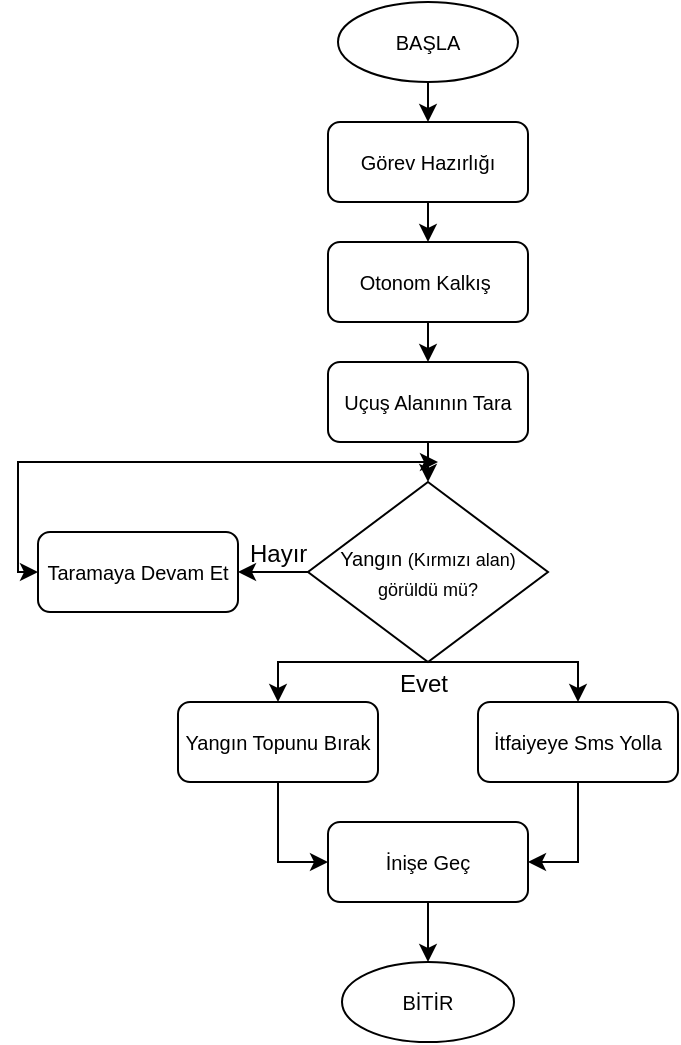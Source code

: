 <mxfile version="16.6.5" type="github">
  <diagram id="C5RBs43oDa-KdzZeNtuy" name="Page-1">
    <mxGraphModel dx="1645" dy="581" grid="1" gridSize="10" guides="1" tooltips="1" connect="1" arrows="1" fold="1" page="1" pageScale="1" pageWidth="827" pageHeight="1169" math="0" shadow="0">
      <root>
        <mxCell id="WIyWlLk6GJQsqaUBKTNV-0" />
        <mxCell id="WIyWlLk6GJQsqaUBKTNV-1" parent="WIyWlLk6GJQsqaUBKTNV-0" />
        <mxCell id="3Wca_gVqtnT1EBq70O5_-0" value="&lt;font style=&quot;font-size: 10px&quot;&gt;BAŞLA&lt;/font&gt;" style="ellipse;whiteSpace=wrap;html=1;" parent="WIyWlLk6GJQsqaUBKTNV-1" vertex="1">
          <mxGeometry x="290" y="10" width="90" height="40" as="geometry" />
        </mxCell>
        <mxCell id="3Wca_gVqtnT1EBq70O5_-3" value="&lt;font style=&quot;font-size: 10px&quot;&gt;BİTİR&lt;/font&gt;" style="ellipse;whiteSpace=wrap;html=1;" parent="WIyWlLk6GJQsqaUBKTNV-1" vertex="1">
          <mxGeometry x="292" y="490" width="86" height="40" as="geometry" />
        </mxCell>
        <mxCell id="3Wca_gVqtnT1EBq70O5_-4" value="&lt;font style=&quot;font-size: 10px&quot;&gt;Görev Hazırlığı&lt;/font&gt;" style="rounded=1;whiteSpace=wrap;html=1;" parent="WIyWlLk6GJQsqaUBKTNV-1" vertex="1">
          <mxGeometry x="285" y="70" width="100" height="40" as="geometry" />
        </mxCell>
        <mxCell id="3Wca_gVqtnT1EBq70O5_-6" value="&lt;font style=&quot;font-size: 10px&quot;&gt;Otonom Kalkış&amp;nbsp;&lt;/font&gt;" style="rounded=1;whiteSpace=wrap;html=1;" parent="WIyWlLk6GJQsqaUBKTNV-1" vertex="1">
          <mxGeometry x="285" y="130" width="100" height="40" as="geometry" />
        </mxCell>
        <mxCell id="3Wca_gVqtnT1EBq70O5_-7" value="&lt;font style=&quot;font-size: 10px&quot;&gt;Uçuş Alanının Tara&lt;/font&gt;" style="rounded=1;whiteSpace=wrap;html=1;" parent="WIyWlLk6GJQsqaUBKTNV-1" vertex="1">
          <mxGeometry x="285" y="190" width="100" height="40" as="geometry" />
        </mxCell>
        <mxCell id="3Wca_gVqtnT1EBq70O5_-8" value="&lt;font style=&quot;font-size: 10px&quot;&gt;Yangın &lt;/font&gt;&lt;font style=&quot;font-size: 9px&quot;&gt;(Kırmızı alan)&lt;br&gt;görüldü mü?&lt;br&gt;&lt;/font&gt;" style="rhombus;whiteSpace=wrap;html=1;" parent="WIyWlLk6GJQsqaUBKTNV-1" vertex="1">
          <mxGeometry x="275" y="250" width="120" height="90" as="geometry" />
        </mxCell>
        <mxCell id="3Wca_gVqtnT1EBq70O5_-10" value="&lt;font style=&quot;font-size: 10px&quot;&gt;Taramaya Devam Et&lt;/font&gt;" style="rounded=1;whiteSpace=wrap;html=1;" parent="WIyWlLk6GJQsqaUBKTNV-1" vertex="1">
          <mxGeometry x="140" y="275" width="100" height="40" as="geometry" />
        </mxCell>
        <mxCell id="3Wca_gVqtnT1EBq70O5_-11" value="&lt;span style=&quot;font-size: 10px&quot;&gt;Yangın Topunu Bırak&lt;/span&gt;" style="rounded=1;whiteSpace=wrap;html=1;" parent="WIyWlLk6GJQsqaUBKTNV-1" vertex="1">
          <mxGeometry x="210" y="360" width="100" height="40" as="geometry" />
        </mxCell>
        <mxCell id="3Wca_gVqtnT1EBq70O5_-12" value="&lt;span style=&quot;font-size: 10px&quot;&gt;İtfaiyeye Sms Yolla&lt;/span&gt;" style="rounded=1;whiteSpace=wrap;html=1;" parent="WIyWlLk6GJQsqaUBKTNV-1" vertex="1">
          <mxGeometry x="360" y="360" width="100" height="40" as="geometry" />
        </mxCell>
        <mxCell id="3Wca_gVqtnT1EBq70O5_-13" value="&lt;font style=&quot;font-size: 10px&quot;&gt;İnişe Geç&lt;/font&gt;" style="rounded=1;whiteSpace=wrap;html=1;" parent="WIyWlLk6GJQsqaUBKTNV-1" vertex="1">
          <mxGeometry x="285" y="420" width="100" height="40" as="geometry" />
        </mxCell>
        <mxCell id="3Wca_gVqtnT1EBq70O5_-14" value="" style="endArrow=classic;html=1;rounded=0;fontSize=10;exitX=0.5;exitY=1;exitDx=0;exitDy=0;entryX=0.5;entryY=0;entryDx=0;entryDy=0;" parent="WIyWlLk6GJQsqaUBKTNV-1" source="3Wca_gVqtnT1EBq70O5_-0" target="3Wca_gVqtnT1EBq70O5_-4" edge="1">
          <mxGeometry width="50" height="50" relative="1" as="geometry">
            <mxPoint x="320" y="110" as="sourcePoint" />
            <mxPoint x="370" y="60" as="targetPoint" />
          </mxGeometry>
        </mxCell>
        <mxCell id="3Wca_gVqtnT1EBq70O5_-16" value="" style="endArrow=classic;html=1;rounded=0;fontSize=10;exitX=0.5;exitY=1;exitDx=0;exitDy=0;entryX=0.5;entryY=0;entryDx=0;entryDy=0;" parent="WIyWlLk6GJQsqaUBKTNV-1" source="3Wca_gVqtnT1EBq70O5_-4" target="3Wca_gVqtnT1EBq70O5_-6" edge="1">
          <mxGeometry width="50" height="50" relative="1" as="geometry">
            <mxPoint x="345" y="60" as="sourcePoint" />
            <mxPoint x="345" y="80" as="targetPoint" />
            <Array as="points" />
          </mxGeometry>
        </mxCell>
        <mxCell id="3Wca_gVqtnT1EBq70O5_-17" value="" style="endArrow=classic;html=1;rounded=0;fontSize=10;exitX=0.5;exitY=1;exitDx=0;exitDy=0;entryX=0.5;entryY=0;entryDx=0;entryDy=0;" parent="WIyWlLk6GJQsqaUBKTNV-1" source="3Wca_gVqtnT1EBq70O5_-6" target="3Wca_gVqtnT1EBq70O5_-7" edge="1">
          <mxGeometry width="50" height="50" relative="1" as="geometry">
            <mxPoint x="355" y="70" as="sourcePoint" />
            <mxPoint x="330" y="190" as="targetPoint" />
          </mxGeometry>
        </mxCell>
        <mxCell id="3Wca_gVqtnT1EBq70O5_-19" value="" style="endArrow=classic;html=1;rounded=0;fontSize=10;exitX=0.5;exitY=1;exitDx=0;exitDy=0;entryX=0.5;entryY=0;entryDx=0;entryDy=0;" parent="WIyWlLk6GJQsqaUBKTNV-1" source="3Wca_gVqtnT1EBq70O5_-7" target="3Wca_gVqtnT1EBq70O5_-8" edge="1">
          <mxGeometry width="50" height="50" relative="1" as="geometry">
            <mxPoint x="420" y="280" as="sourcePoint" />
            <mxPoint x="470" y="230" as="targetPoint" />
          </mxGeometry>
        </mxCell>
        <mxCell id="3Wca_gVqtnT1EBq70O5_-22" value="" style="endArrow=classic;html=1;rounded=0;fontSize=10;exitX=0;exitY=0.5;exitDx=0;exitDy=0;entryX=1;entryY=0.5;entryDx=0;entryDy=0;" parent="WIyWlLk6GJQsqaUBKTNV-1" source="3Wca_gVqtnT1EBq70O5_-8" target="3Wca_gVqtnT1EBq70O5_-10" edge="1">
          <mxGeometry width="50" height="50" relative="1" as="geometry">
            <mxPoint x="235" y="370" as="sourcePoint" />
            <mxPoint x="285" y="320" as="targetPoint" />
          </mxGeometry>
        </mxCell>
        <mxCell id="3Wca_gVqtnT1EBq70O5_-23" value="" style="endArrow=classic;startArrow=classic;html=1;rounded=0;fontSize=10;exitX=0;exitY=0.5;exitDx=0;exitDy=0;" parent="WIyWlLk6GJQsqaUBKTNV-1" source="3Wca_gVqtnT1EBq70O5_-10" edge="1">
          <mxGeometry width="50" height="50" relative="1" as="geometry">
            <mxPoint x="330" y="300" as="sourcePoint" />
            <mxPoint x="340" y="240" as="targetPoint" />
            <Array as="points">
              <mxPoint x="130" y="295" />
              <mxPoint x="130" y="240" />
            </Array>
          </mxGeometry>
        </mxCell>
        <mxCell id="3Wca_gVqtnT1EBq70O5_-24" value="" style="endArrow=classic;html=1;rounded=0;fontSize=10;exitX=0.5;exitY=1;exitDx=0;exitDy=0;entryX=0.5;entryY=0;entryDx=0;entryDy=0;" parent="WIyWlLk6GJQsqaUBKTNV-1" source="3Wca_gVqtnT1EBq70O5_-8" target="3Wca_gVqtnT1EBq70O5_-11" edge="1">
          <mxGeometry width="50" height="50" relative="1" as="geometry">
            <mxPoint x="285" y="460" as="sourcePoint" />
            <mxPoint x="335" y="410" as="targetPoint" />
            <Array as="points">
              <mxPoint x="260" y="340" />
            </Array>
          </mxGeometry>
        </mxCell>
        <mxCell id="3Wca_gVqtnT1EBq70O5_-25" value="" style="endArrow=classic;html=1;rounded=0;fontSize=10;exitX=0.5;exitY=1;exitDx=0;exitDy=0;entryX=0.5;entryY=0;entryDx=0;entryDy=0;" parent="WIyWlLk6GJQsqaUBKTNV-1" source="3Wca_gVqtnT1EBq70O5_-8" target="3Wca_gVqtnT1EBq70O5_-12" edge="1">
          <mxGeometry width="50" height="50" relative="1" as="geometry">
            <mxPoint x="345.0" y="350" as="sourcePoint" />
            <mxPoint x="270.0" y="370" as="targetPoint" />
            <Array as="points">
              <mxPoint x="390" y="340" />
              <mxPoint x="410" y="340" />
            </Array>
          </mxGeometry>
        </mxCell>
        <mxCell id="3Wca_gVqtnT1EBq70O5_-27" value="" style="endArrow=classic;html=1;rounded=0;fontSize=10;exitX=0.5;exitY=1;exitDx=0;exitDy=0;entryX=0;entryY=0.5;entryDx=0;entryDy=0;" parent="WIyWlLk6GJQsqaUBKTNV-1" source="3Wca_gVqtnT1EBq70O5_-11" target="3Wca_gVqtnT1EBq70O5_-13" edge="1">
          <mxGeometry width="50" height="50" relative="1" as="geometry">
            <mxPoint x="150" y="520" as="sourcePoint" />
            <mxPoint x="200" y="470" as="targetPoint" />
            <Array as="points">
              <mxPoint x="260" y="440" />
            </Array>
          </mxGeometry>
        </mxCell>
        <mxCell id="3Wca_gVqtnT1EBq70O5_-28" value="" style="endArrow=classic;html=1;rounded=0;fontSize=10;exitX=0.5;exitY=1;exitDx=0;exitDy=0;entryX=1;entryY=0.5;entryDx=0;entryDy=0;" parent="WIyWlLk6GJQsqaUBKTNV-1" source="3Wca_gVqtnT1EBq70O5_-12" target="3Wca_gVqtnT1EBq70O5_-13" edge="1">
          <mxGeometry width="50" height="50" relative="1" as="geometry">
            <mxPoint x="430" y="470" as="sourcePoint" />
            <mxPoint x="480" y="420" as="targetPoint" />
            <Array as="points">
              <mxPoint x="410" y="440" />
            </Array>
          </mxGeometry>
        </mxCell>
        <mxCell id="3Wca_gVqtnT1EBq70O5_-29" value="" style="endArrow=classic;html=1;rounded=0;fontSize=10;exitX=0.5;exitY=1;exitDx=0;exitDy=0;" parent="WIyWlLk6GJQsqaUBKTNV-1" source="3Wca_gVqtnT1EBq70O5_-13" target="3Wca_gVqtnT1EBq70O5_-3" edge="1">
          <mxGeometry width="50" height="50" relative="1" as="geometry">
            <mxPoint x="240" y="540" as="sourcePoint" />
            <mxPoint x="290" y="490" as="targetPoint" />
          </mxGeometry>
        </mxCell>
        <mxCell id="gNsl-3sBS9q7DG79-R6Y-0" value="Hayır" style="text;strokeColor=none;fillColor=none;align=left;verticalAlign=middle;spacingLeft=4;spacingRight=4;overflow=hidden;points=[[0,0.5],[1,0.5]];portConstraint=eastwest;rotatable=0;" vertex="1" parent="WIyWlLk6GJQsqaUBKTNV-1">
          <mxGeometry x="240" y="270" width="80" height="30" as="geometry" />
        </mxCell>
        <mxCell id="gNsl-3sBS9q7DG79-R6Y-1" value="Evet" style="text;strokeColor=none;fillColor=none;align=left;verticalAlign=middle;spacingLeft=4;spacingRight=4;overflow=hidden;points=[[0,0.5],[1,0.5]];portConstraint=eastwest;rotatable=0;" vertex="1" parent="WIyWlLk6GJQsqaUBKTNV-1">
          <mxGeometry x="315" y="340" width="40" height="20" as="geometry" />
        </mxCell>
      </root>
    </mxGraphModel>
  </diagram>
</mxfile>
